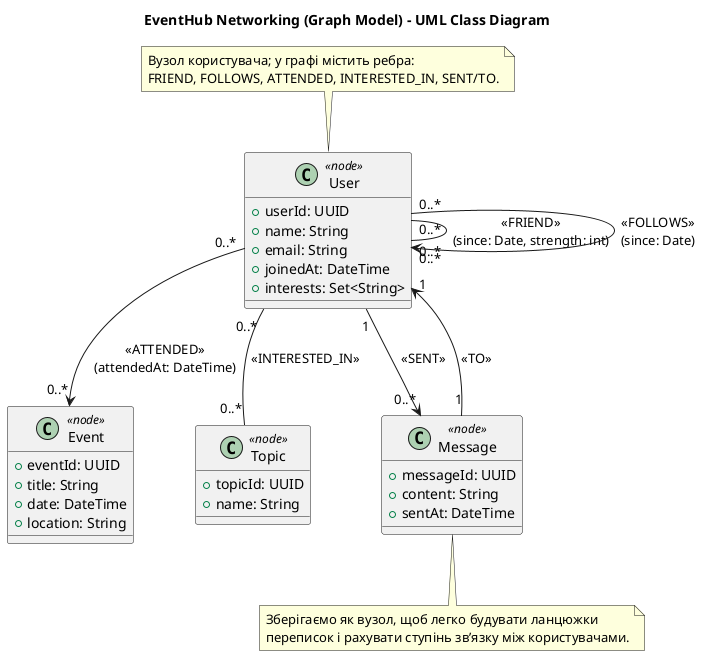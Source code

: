 @startuml
title EventHub Networking (Graph Model) - UML Class Diagram

' === Nodes ===
class User <<node>> {
  +userId: UUID
  +name: String
  +email: String
  +joinedAt: DateTime
  +interests: Set<String>
}

class Event <<node>> {
  +eventId: UUID
  +title: String
  +date: DateTime
  +location: String
}

class Topic <<node>> {
  +topicId: UUID
  +name: String
}

class Message <<node>> {
  +messageId: UUID
  +content: String
  +sentAt: DateTime
}

' === Relationships (edges) ===
' FRIEND: двонапрямний контакт (можна моделювати як два спрямовані або один неорієнтований)
User "0..*" -- "0..*" User : <<FRIEND>>\n(since: Date, strength: int)

' FOLLOWS: підписка (спрямований зв’язок)
User "0..*" --> "0..*" User : <<FOLLOWS>>\n(since: Date)

' ATTENDED: участь у події
User "0..*" --> "0..*" Event : <<ATTENDED>>\n(attendedAt: DateTime)

' INTERESTED_IN: інтерес користувача до теми
User "0..*" -- "0..*" Topic : <<INTERESTED_IN>>

' Messaging: відправник -> повідомлення -> отримувач
User "1" --> "0..*" Message : <<SENT>>
Message "1" --> "1" User : <<TO>>

' (опційно) користувач може писати про подію
'User "0..*" --> "0..*" Event : <<COMMENTED_ON>>

note top of User
  Вузол користувача; у графі містить ребра:
  FRIEND, FOLLOWS, ATTENDED, INTERESTED_IN, SENT/TO.
end note

note bottom of Message
  Зберігаємо як вузол, щоб легко будувати ланцюжки
  переписок і рахувати ступінь зв’язку між користувачами.
end note
@enduml
